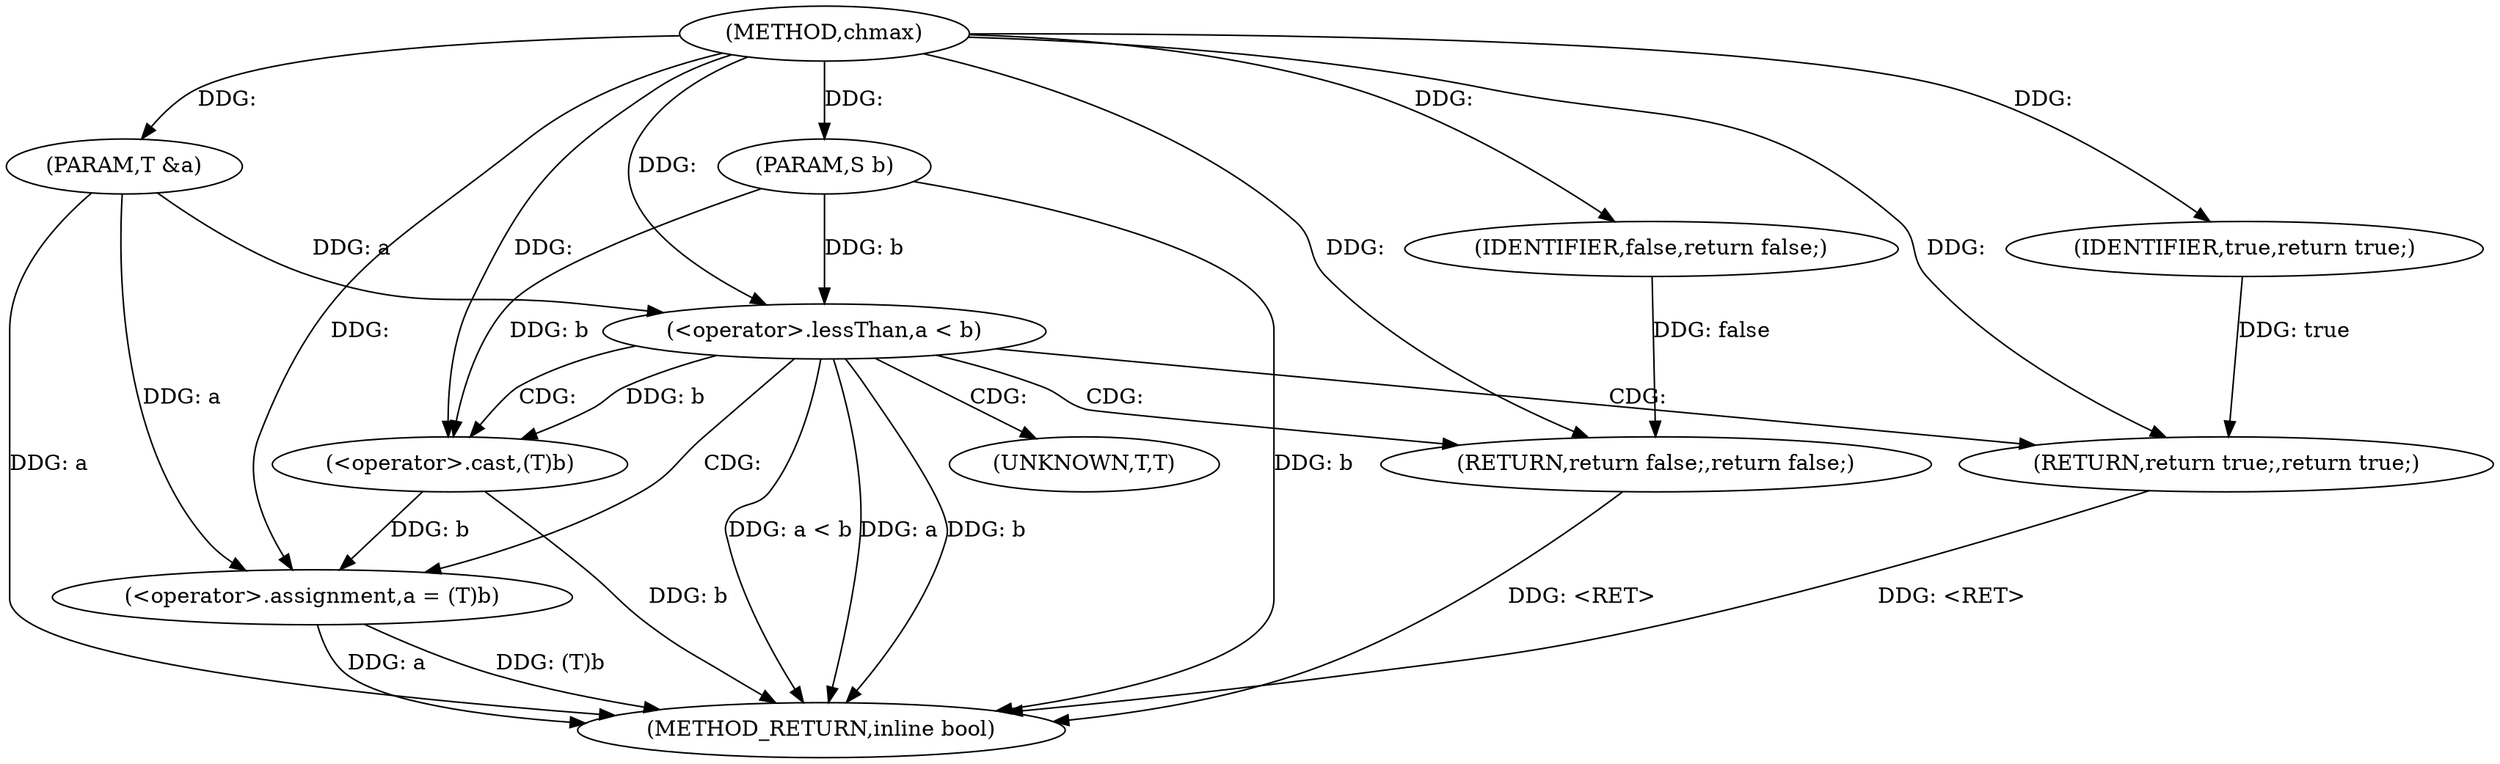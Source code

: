 digraph "chmax" {  
"1006383" [label = "(METHOD,chmax)" ]
"1006401" [label = "(METHOD_RETURN,inline bool)" ]
"1006384" [label = "(PARAM,T &a)" ]
"1006385" [label = "(PARAM,S b)" ]
"1006399" [label = "(RETURN,return false;,return false;)" ]
"1006388" [label = "(<operator>.lessThan,a < b)" ]
"1006400" [label = "(IDENTIFIER,false,return false;)" ]
"1006392" [label = "(<operator>.assignment,a = (T)b)" ]
"1006397" [label = "(RETURN,return true;,return true;)" ]
"1006398" [label = "(IDENTIFIER,true,return true;)" ]
"1006394" [label = "(<operator>.cast,(T)b)" ]
"1006395" [label = "(UNKNOWN,T,T)" ]
  "1006397" -> "1006401"  [ label = "DDG: <RET>"] 
  "1006384" -> "1006401"  [ label = "DDG: a"] 
  "1006385" -> "1006401"  [ label = "DDG: b"] 
  "1006388" -> "1006401"  [ label = "DDG: a"] 
  "1006388" -> "1006401"  [ label = "DDG: b"] 
  "1006388" -> "1006401"  [ label = "DDG: a < b"] 
  "1006392" -> "1006401"  [ label = "DDG: a"] 
  "1006394" -> "1006401"  [ label = "DDG: b"] 
  "1006392" -> "1006401"  [ label = "DDG: (T)b"] 
  "1006399" -> "1006401"  [ label = "DDG: <RET>"] 
  "1006383" -> "1006384"  [ label = "DDG: "] 
  "1006383" -> "1006385"  [ label = "DDG: "] 
  "1006400" -> "1006399"  [ label = "DDG: false"] 
  "1006383" -> "1006399"  [ label = "DDG: "] 
  "1006383" -> "1006400"  [ label = "DDG: "] 
  "1006384" -> "1006388"  [ label = "DDG: a"] 
  "1006383" -> "1006388"  [ label = "DDG: "] 
  "1006385" -> "1006388"  [ label = "DDG: b"] 
  "1006394" -> "1006392"  [ label = "DDG: b"] 
  "1006398" -> "1006397"  [ label = "DDG: true"] 
  "1006383" -> "1006397"  [ label = "DDG: "] 
  "1006384" -> "1006392"  [ label = "DDG: a"] 
  "1006383" -> "1006392"  [ label = "DDG: "] 
  "1006383" -> "1006398"  [ label = "DDG: "] 
  "1006388" -> "1006394"  [ label = "DDG: b"] 
  "1006385" -> "1006394"  [ label = "DDG: b"] 
  "1006383" -> "1006394"  [ label = "DDG: "] 
  "1006388" -> "1006399"  [ label = "CDG: "] 
  "1006388" -> "1006392"  [ label = "CDG: "] 
  "1006388" -> "1006395"  [ label = "CDG: "] 
  "1006388" -> "1006394"  [ label = "CDG: "] 
  "1006388" -> "1006397"  [ label = "CDG: "] 
}
